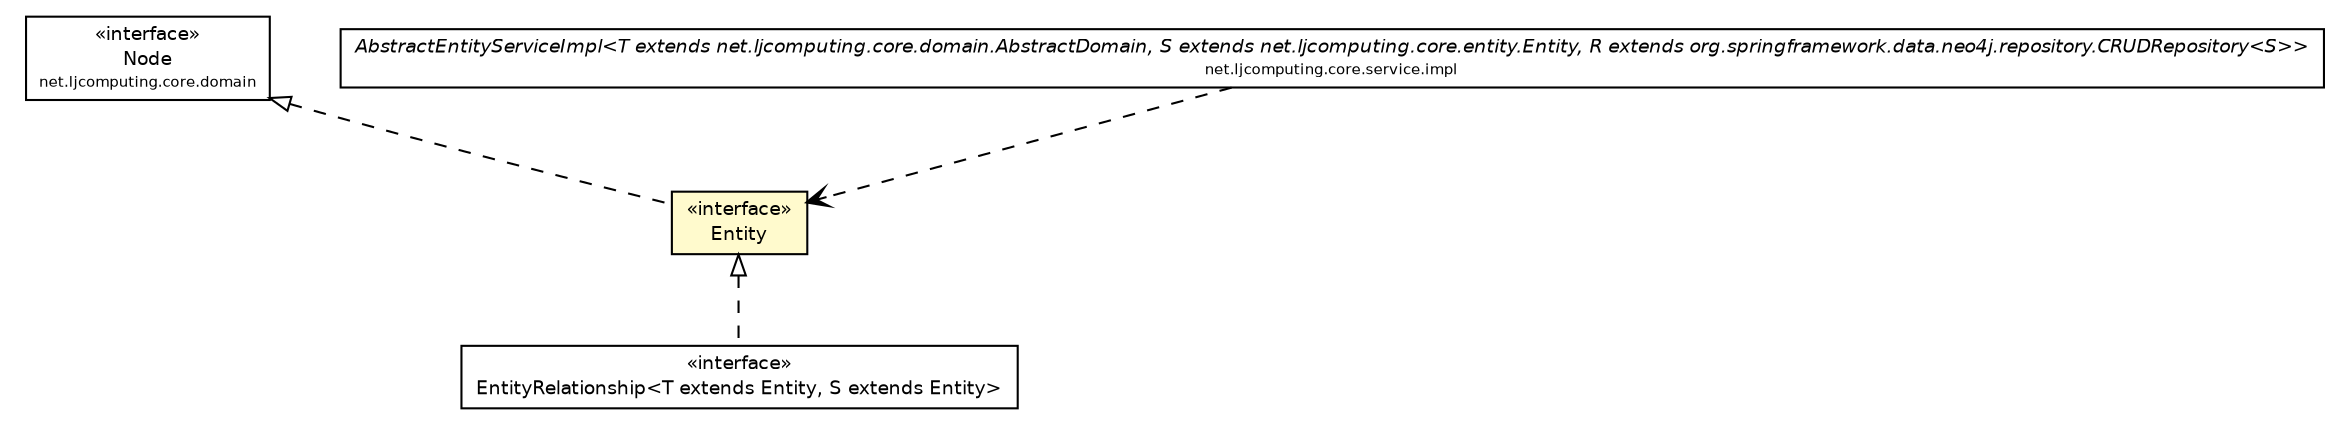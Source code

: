 #!/usr/local/bin/dot
#
# Class diagram 
# Generated by UMLGraph version R5_6 (http://www.umlgraph.org/)
#

digraph G {
	edge [fontname="Helvetica",fontsize=10,labelfontname="Helvetica",labelfontsize=10];
	node [fontname="Helvetica",fontsize=10,shape=plaintext];
	nodesep=0.25;
	ranksep=0.5;
	// net.ljcomputing.core.entity.EntityRelationship<T extends net.ljcomputing.core.entity.Entity, S extends net.ljcomputing.core.entity.Entity>
	c113 [label=<<table title="net.ljcomputing.core.entity.EntityRelationship" border="0" cellborder="1" cellspacing="0" cellpadding="2" port="p" href="./EntityRelationship.html">
		<tr><td><table border="0" cellspacing="0" cellpadding="1">
<tr><td align="center" balign="center"> &#171;interface&#187; </td></tr>
<tr><td align="center" balign="center"> EntityRelationship&lt;T extends Entity, S extends Entity&gt; </td></tr>
		</table></td></tr>
		</table>>, URL="./EntityRelationship.html", fontname="Helvetica", fontcolor="black", fontsize=9.0];
	// net.ljcomputing.core.entity.Entity
	c114 [label=<<table title="net.ljcomputing.core.entity.Entity" border="0" cellborder="1" cellspacing="0" cellpadding="2" port="p" bgcolor="lemonChiffon" href="./Entity.html">
		<tr><td><table border="0" cellspacing="0" cellpadding="1">
<tr><td align="center" balign="center"> &#171;interface&#187; </td></tr>
<tr><td align="center" balign="center"> Entity </td></tr>
		</table></td></tr>
		</table>>, URL="./Entity.html", fontname="Helvetica", fontcolor="black", fontsize=9.0];
	// net.ljcomputing.core.domain.Node
	c116 [label=<<table title="net.ljcomputing.core.domain.Node" border="0" cellborder="1" cellspacing="0" cellpadding="2" port="p" href="../domain/Node.html">
		<tr><td><table border="0" cellspacing="0" cellpadding="1">
<tr><td align="center" balign="center"> &#171;interface&#187; </td></tr>
<tr><td align="center" balign="center"> Node </td></tr>
<tr><td align="center" balign="center"><font point-size="7.0"> net.ljcomputing.core.domain </font></td></tr>
		</table></td></tr>
		</table>>, URL="../domain/Node.html", fontname="Helvetica", fontcolor="black", fontsize=9.0];
	// net.ljcomputing.core.service.impl.AbstractEntityServiceImpl<T extends net.ljcomputing.core.domain.AbstractDomain, S extends net.ljcomputing.core.entity.Entity, R extends org.springframework.data.neo4j.repository.CRUDRepository<S>>
	c118 [label=<<table title="net.ljcomputing.core.service.impl.AbstractEntityServiceImpl" border="0" cellborder="1" cellspacing="0" cellpadding="2" port="p" href="../service/impl/AbstractEntityServiceImpl.html">
		<tr><td><table border="0" cellspacing="0" cellpadding="1">
<tr><td align="center" balign="center"><font face="Helvetica-Oblique"> AbstractEntityServiceImpl&lt;T extends net.ljcomputing.core.domain.AbstractDomain, S extends net.ljcomputing.core.entity.Entity, R extends org.springframework.data.neo4j.repository.CRUDRepository&lt;S&gt;&gt; </font></td></tr>
<tr><td align="center" balign="center"><font point-size="7.0"> net.ljcomputing.core.service.impl </font></td></tr>
		</table></td></tr>
		</table>>, URL="../service/impl/AbstractEntityServiceImpl.html", fontname="Helvetica", fontcolor="black", fontsize=9.0];
	//net.ljcomputing.core.entity.EntityRelationship<T extends net.ljcomputing.core.entity.Entity, S extends net.ljcomputing.core.entity.Entity> implements net.ljcomputing.core.entity.Entity
	c114:p -> c113:p [dir=back,arrowtail=empty,style=dashed];
	//net.ljcomputing.core.entity.Entity implements net.ljcomputing.core.domain.Node
	c116:p -> c114:p [dir=back,arrowtail=empty,style=dashed];
	// net.ljcomputing.core.service.impl.AbstractEntityServiceImpl<T extends net.ljcomputing.core.domain.AbstractDomain, S extends net.ljcomputing.core.entity.Entity, R extends org.springframework.data.neo4j.repository.CRUDRepository<S>> DEPEND net.ljcomputing.core.entity.Entity
	c118:p -> c114:p [taillabel="", label="", headlabel="", fontname="Helvetica", fontcolor="black", fontsize=10.0, color="black", arrowhead=open, style=dashed];
}

